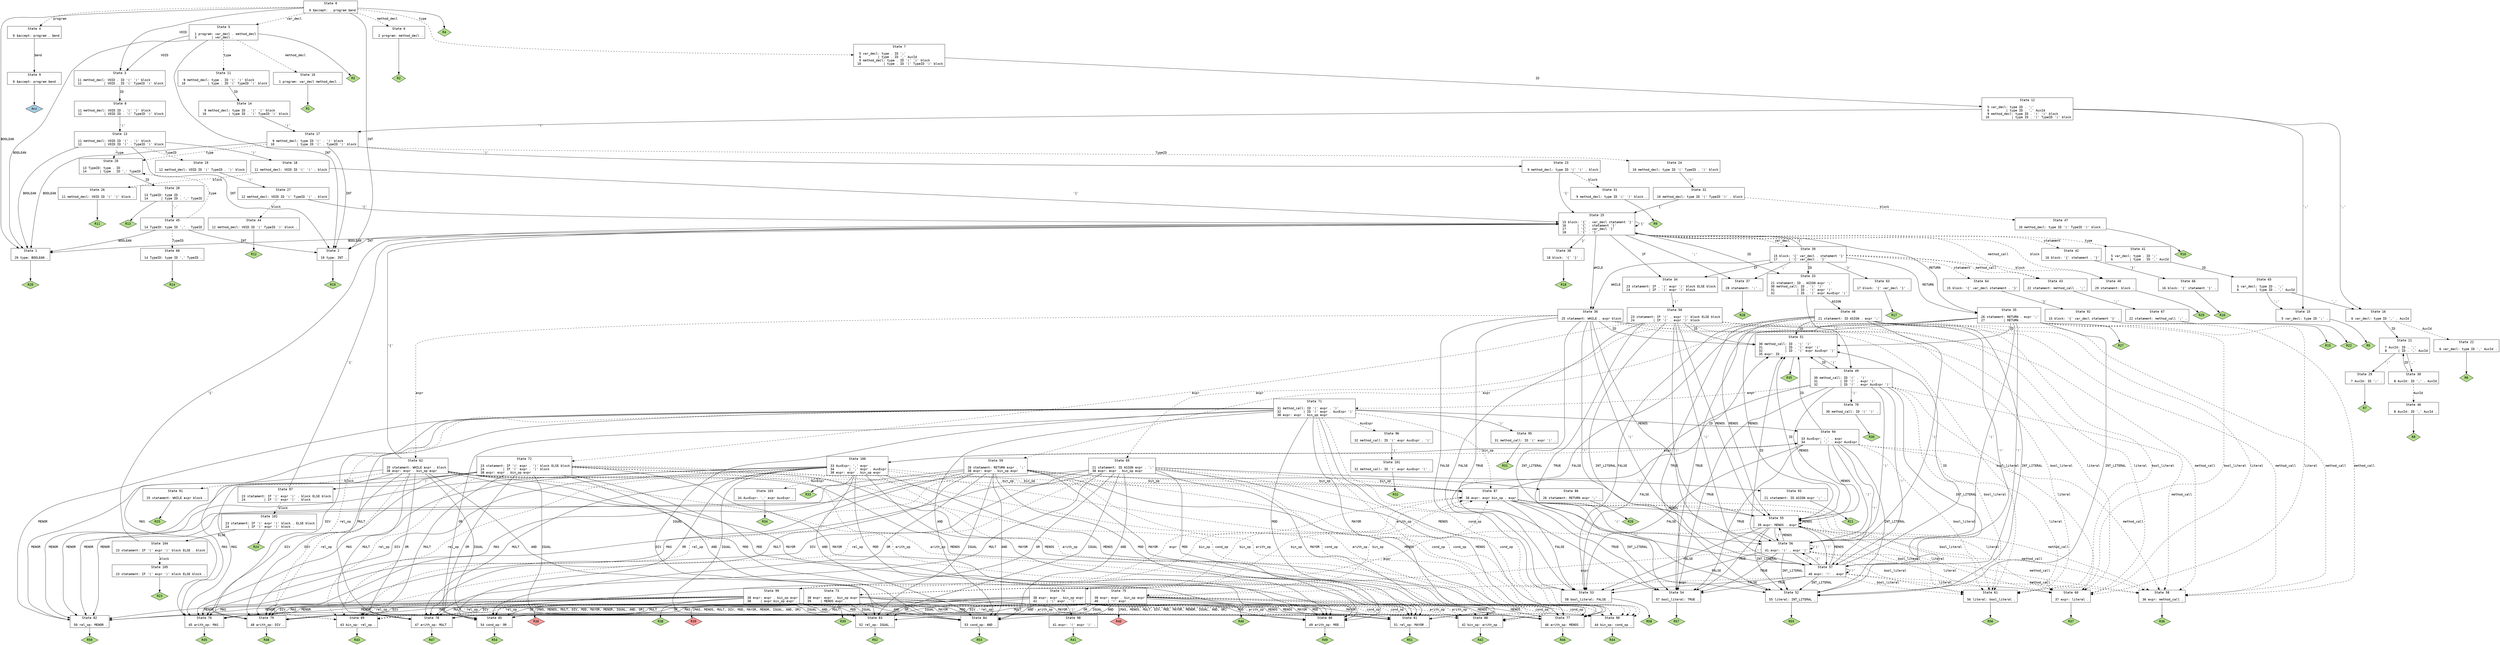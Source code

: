 // Generated by GNU Bison 3.0.4.
// Report bugs to <bug-bison@gnu.org>.
// Home page: <http://www.gnu.org/software/bison/>.

digraph "calc-sintaxis.y"
{
  node [fontname = courier, shape = box, colorscheme = paired6]
  edge [fontname = courier]

  0 [label="State 0\n\l  0 $accept: . program $end\l"]
  0 -> 1 [style=solid label="BOOLEAN"]
  0 -> 2 [style=solid label="INT"]
  0 -> 3 [style=solid label="VOID"]
  0 -> 4 [style=dashed label="program"]
  0 -> 5 [style=dashed label="var_decl"]
  0 -> 6 [style=dashed label="method_decl"]
  0 -> 7 [style=dashed label="type"]
  0 -> "0R4" [style=solid]
 "0R4" [label="R4", fillcolor=3, shape=diamond, style=filled]
  1 [label="State 1\n\l 20 type: BOOLEAN .\l"]
  1 -> "1R20" [style=solid]
 "1R20" [label="R20", fillcolor=3, shape=diamond, style=filled]
  2 [label="State 2\n\l 19 type: INT .\l"]
  2 -> "2R19" [style=solid]
 "2R19" [label="R19", fillcolor=3, shape=diamond, style=filled]
  3 [label="State 3\n\l 11 method_decl: VOID . ID '(' ')' block\l 12            | VOID . ID '(' TypeID ')' block\l"]
  3 -> 8 [style=solid label="ID"]
  4 [label="State 4\n\l  0 $accept: program . $end\l"]
  4 -> 9 [style=solid label="$end"]
  5 [label="State 5\n\l  1 program: var_decl . method_decl\l  3        | var_decl .\l"]
  5 -> 1 [style=solid label="BOOLEAN"]
  5 -> 2 [style=solid label="INT"]
  5 -> 3 [style=solid label="VOID"]
  5 -> 10 [style=dashed label="method_decl"]
  5 -> 11 [style=dashed label="type"]
  5 -> "5R3" [style=solid]
 "5R3" [label="R3", fillcolor=3, shape=diamond, style=filled]
  6 [label="State 6\n\l  2 program: method_decl .\l"]
  6 -> "6R2" [style=solid]
 "6R2" [label="R2", fillcolor=3, shape=diamond, style=filled]
  7 [label="State 7\n\l  5 var_decl: type . ID ';'\l  6         | type . ID ',' AuxId\l  9 method_decl: type . ID '(' ')' block\l 10            | type . ID '(' TypeID ')' block\l"]
  7 -> 12 [style=solid label="ID"]
  8 [label="State 8\n\l 11 method_decl: VOID ID . '(' ')' block\l 12            | VOID ID . '(' TypeID ')' block\l"]
  8 -> 13 [style=solid label="'('"]
  9 [label="State 9\n\l  0 $accept: program $end .\l"]
  9 -> "9R0" [style=solid]
 "9R0" [label="Acc", fillcolor=1, shape=diamond, style=filled]
  10 [label="State 10\n\l  1 program: var_decl method_decl .\l"]
  10 -> "10R1" [style=solid]
 "10R1" [label="R1", fillcolor=3, shape=diamond, style=filled]
  11 [label="State 11\n\l  9 method_decl: type . ID '(' ')' block\l 10            | type . ID '(' TypeID ')' block\l"]
  11 -> 14 [style=solid label="ID"]
  12 [label="State 12\n\l  5 var_decl: type ID . ';'\l  6         | type ID . ',' AuxId\l  9 method_decl: type ID . '(' ')' block\l 10            | type ID . '(' TypeID ')' block\l"]
  12 -> 15 [style=solid label="';'"]
  12 -> 16 [style=solid label="','"]
  12 -> 17 [style=solid label="'('"]
  13 [label="State 13\n\l 11 method_decl: VOID ID '(' . ')' block\l 12            | VOID ID '(' . TypeID ')' block\l"]
  13 -> 1 [style=solid label="BOOLEAN"]
  13 -> 2 [style=solid label="INT"]
  13 -> 18 [style=solid label="')'"]
  13 -> 19 [style=dashed label="TypeID"]
  13 -> 20 [style=dashed label="type"]
  14 [label="State 14\n\l  9 method_decl: type ID . '(' ')' block\l 10            | type ID . '(' TypeID ')' block\l"]
  14 -> 17 [style=solid label="'('"]
  15 [label="State 15\n\l  5 var_decl: type ID ';' .\l"]
  15 -> "15R5" [style=solid]
 "15R5" [label="R5", fillcolor=3, shape=diamond, style=filled]
  16 [label="State 16\n\l  6 var_decl: type ID ',' . AuxId\l"]
  16 -> 21 [style=solid label="ID"]
  16 -> 22 [style=dashed label="AuxId"]
  17 [label="State 17\n\l  9 method_decl: type ID '(' . ')' block\l 10            | type ID '(' . TypeID ')' block\l"]
  17 -> 1 [style=solid label="BOOLEAN"]
  17 -> 2 [style=solid label="INT"]
  17 -> 23 [style=solid label="')'"]
  17 -> 24 [style=dashed label="TypeID"]
  17 -> 20 [style=dashed label="type"]
  18 [label="State 18\n\l 11 method_decl: VOID ID '(' ')' . block\l"]
  18 -> 25 [style=solid label="'{'"]
  18 -> 26 [style=dashed label="block"]
  19 [label="State 19\n\l 12 method_decl: VOID ID '(' TypeID . ')' block\l"]
  19 -> 27 [style=solid label="')'"]
  20 [label="State 20\n\l 13 TypeID: type . ID\l 14       | type . ID ',' TypeID\l"]
  20 -> 28 [style=solid label="ID"]
  21 [label="State 21\n\l  7 AuxId: ID . ';'\l  8      | ID . ',' AuxId\l"]
  21 -> 29 [style=solid label="';'"]
  21 -> 30 [style=solid label="','"]
  22 [label="State 22\n\l  6 var_decl: type ID ',' AuxId .\l"]
  22 -> "22R6" [style=solid]
 "22R6" [label="R6", fillcolor=3, shape=diamond, style=filled]
  23 [label="State 23\n\l  9 method_decl: type ID '(' ')' . block\l"]
  23 -> 25 [style=solid label="'{'"]
  23 -> 31 [style=dashed label="block"]
  24 [label="State 24\n\l 10 method_decl: type ID '(' TypeID . ')' block\l"]
  24 -> 32 [style=solid label="')'"]
  25 [label="State 25\n\l 15 block: '{' . var_decl statament '}'\l 16      | '{' . statament '}'\l 17      | '{' . var_decl '}'\l 18      | '{' . '}'\l"]
  25 -> 33 [style=solid label="ID"]
  25 -> 1 [style=solid label="BOOLEAN"]
  25 -> 34 [style=solid label="IF"]
  25 -> 2 [style=solid label="INT"]
  25 -> 35 [style=solid label="RETURN"]
  25 -> 36 [style=solid label="WHILE"]
  25 -> 37 [style=solid label="';'"]
  25 -> 25 [style=solid label="'{'"]
  25 -> 38 [style=solid label="'}'"]
  25 -> 39 [style=dashed label="var_decl"]
  25 -> 40 [style=dashed label="block"]
  25 -> 41 [style=dashed label="type"]
  25 -> 42 [style=dashed label="statament"]
  25 -> 43 [style=dashed label="method_call"]
  26 [label="State 26\n\l 11 method_decl: VOID ID '(' ')' block .\l"]
  26 -> "26R11" [style=solid]
 "26R11" [label="R11", fillcolor=3, shape=diamond, style=filled]
  27 [label="State 27\n\l 12 method_decl: VOID ID '(' TypeID ')' . block\l"]
  27 -> 25 [style=solid label="'{'"]
  27 -> 44 [style=dashed label="block"]
  28 [label="State 28\n\l 13 TypeID: type ID .\l 14       | type ID . ',' TypeID\l"]
  28 -> 45 [style=solid label="','"]
  28 -> "28R13" [style=solid]
 "28R13" [label="R13", fillcolor=3, shape=diamond, style=filled]
  29 [label="State 29\n\l  7 AuxId: ID ';' .\l"]
  29 -> "29R7" [style=solid]
 "29R7" [label="R7", fillcolor=3, shape=diamond, style=filled]
  30 [label="State 30\n\l  8 AuxId: ID ',' . AuxId\l"]
  30 -> 21 [style=solid label="ID"]
  30 -> 46 [style=dashed label="AuxId"]
  31 [label="State 31\n\l  9 method_decl: type ID '(' ')' block .\l"]
  31 -> "31R9" [style=solid]
 "31R9" [label="R9", fillcolor=3, shape=diamond, style=filled]
  32 [label="State 32\n\l 10 method_decl: type ID '(' TypeID ')' . block\l"]
  32 -> 25 [style=solid label="'{'"]
  32 -> 47 [style=dashed label="block"]
  33 [label="State 33\n\l 21 statament: ID . ASIGN expr ';'\l 30 method_call: ID . '(' ')'\l 31            | ID . '(' expr ')'\l 32            | ID . '(' expr AuxExpr ')'\l"]
  33 -> 48 [style=solid label="ASIGN"]
  33 -> 49 [style=solid label="'('"]
  34 [label="State 34\n\l 23 statament: IF . '(' expr ')' block ELSE block\l 24          | IF . '(' expr ')' block\l"]
  34 -> 50 [style=solid label="'('"]
  35 [label="State 35\n\l 26 statament: RETURN . expr ';'\l 27          | RETURN .\l"]
  35 -> 51 [style=solid label="ID"]
  35 -> 52 [style=solid label="INT_LITERAL"]
  35 -> 53 [style=solid label="FALSE"]
  35 -> 54 [style=solid label="TRUE"]
  35 -> 55 [style=solid label="MENOS"]
  35 -> 56 [style=solid label="'('"]
  35 -> 57 [style=solid label="'!'"]
  35 -> 58 [style=dashed label="method_call"]
  35 -> 59 [style=dashed label="expr"]
  35 -> 60 [style=dashed label="literal"]
  35 -> 61 [style=dashed label="bool_literal"]
  35 -> "35R27" [style=solid]
 "35R27" [label="R27", fillcolor=3, shape=diamond, style=filled]
  36 [label="State 36\n\l 25 statament: WHILE . expr block\l"]
  36 -> 51 [style=solid label="ID"]
  36 -> 52 [style=solid label="INT_LITERAL"]
  36 -> 53 [style=solid label="FALSE"]
  36 -> 54 [style=solid label="TRUE"]
  36 -> 55 [style=solid label="MENOS"]
  36 -> 56 [style=solid label="'('"]
  36 -> 57 [style=solid label="'!'"]
  36 -> 58 [style=dashed label="method_call"]
  36 -> 62 [style=dashed label="expr"]
  36 -> 60 [style=dashed label="literal"]
  36 -> 61 [style=dashed label="bool_literal"]
  37 [label="State 37\n\l 28 statament: ';' .\l"]
  37 -> "37R28" [style=solid]
 "37R28" [label="R28", fillcolor=3, shape=diamond, style=filled]
  38 [label="State 38\n\l 18 block: '{' '}' .\l"]
  38 -> "38R18" [style=solid]
 "38R18" [label="R18", fillcolor=3, shape=diamond, style=filled]
  39 [label="State 39\n\l 15 block: '{' var_decl . statament '}'\l 17      | '{' var_decl . '}'\l"]
  39 -> 33 [style=solid label="ID"]
  39 -> 34 [style=solid label="IF"]
  39 -> 35 [style=solid label="RETURN"]
  39 -> 36 [style=solid label="WHILE"]
  39 -> 37 [style=solid label="';'"]
  39 -> 25 [style=solid label="'{'"]
  39 -> 63 [style=solid label="'}'"]
  39 -> 40 [style=dashed label="block"]
  39 -> 64 [style=dashed label="statament"]
  39 -> 43 [style=dashed label="method_call"]
  40 [label="State 40\n\l 29 statament: block .\l"]
  40 -> "40R29" [style=solid]
 "40R29" [label="R29", fillcolor=3, shape=diamond, style=filled]
  41 [label="State 41\n\l  5 var_decl: type . ID ';'\l  6         | type . ID ',' AuxId\l"]
  41 -> 65 [style=solid label="ID"]
  42 [label="State 42\n\l 16 block: '{' statament . '}'\l"]
  42 -> 66 [style=solid label="'}'"]
  43 [label="State 43\n\l 22 statament: method_call . ';'\l"]
  43 -> 67 [style=solid label="';'"]
  44 [label="State 44\n\l 12 method_decl: VOID ID '(' TypeID ')' block .\l"]
  44 -> "44R12" [style=solid]
 "44R12" [label="R12", fillcolor=3, shape=diamond, style=filled]
  45 [label="State 45\n\l 14 TypeID: type ID ',' . TypeID\l"]
  45 -> 1 [style=solid label="BOOLEAN"]
  45 -> 2 [style=solid label="INT"]
  45 -> 68 [style=dashed label="TypeID"]
  45 -> 20 [style=dashed label="type"]
  46 [label="State 46\n\l  8 AuxId: ID ',' AuxId .\l"]
  46 -> "46R8" [style=solid]
 "46R8" [label="R8", fillcolor=3, shape=diamond, style=filled]
  47 [label="State 47\n\l 10 method_decl: type ID '(' TypeID ')' block .\l"]
  47 -> "47R10" [style=solid]
 "47R10" [label="R10", fillcolor=3, shape=diamond, style=filled]
  48 [label="State 48\n\l 21 statament: ID ASIGN . expr ';'\l"]
  48 -> 51 [style=solid label="ID"]
  48 -> 52 [style=solid label="INT_LITERAL"]
  48 -> 53 [style=solid label="FALSE"]
  48 -> 54 [style=solid label="TRUE"]
  48 -> 55 [style=solid label="MENOS"]
  48 -> 56 [style=solid label="'('"]
  48 -> 57 [style=solid label="'!'"]
  48 -> 58 [style=dashed label="method_call"]
  48 -> 69 [style=dashed label="expr"]
  48 -> 60 [style=dashed label="literal"]
  48 -> 61 [style=dashed label="bool_literal"]
  49 [label="State 49\n\l 30 method_call: ID '(' . ')'\l 31            | ID '(' . expr ')'\l 32            | ID '(' . expr AuxExpr ')'\l"]
  49 -> 51 [style=solid label="ID"]
  49 -> 52 [style=solid label="INT_LITERAL"]
  49 -> 53 [style=solid label="FALSE"]
  49 -> 54 [style=solid label="TRUE"]
  49 -> 55 [style=solid label="MENOS"]
  49 -> 56 [style=solid label="'('"]
  49 -> 70 [style=solid label="')'"]
  49 -> 57 [style=solid label="'!'"]
  49 -> 58 [style=dashed label="method_call"]
  49 -> 71 [style=dashed label="expr"]
  49 -> 60 [style=dashed label="literal"]
  49 -> 61 [style=dashed label="bool_literal"]
  50 [label="State 50\n\l 23 statament: IF '(' . expr ')' block ELSE block\l 24          | IF '(' . expr ')' block\l"]
  50 -> 51 [style=solid label="ID"]
  50 -> 52 [style=solid label="INT_LITERAL"]
  50 -> 53 [style=solid label="FALSE"]
  50 -> 54 [style=solid label="TRUE"]
  50 -> 55 [style=solid label="MENOS"]
  50 -> 56 [style=solid label="'('"]
  50 -> 57 [style=solid label="'!'"]
  50 -> 58 [style=dashed label="method_call"]
  50 -> 72 [style=dashed label="expr"]
  50 -> 60 [style=dashed label="literal"]
  50 -> 61 [style=dashed label="bool_literal"]
  51 [label="State 51\n\l 30 method_call: ID . '(' ')'\l 31            | ID . '(' expr ')'\l 32            | ID . '(' expr AuxExpr ')'\l 35 expr: ID .\l"]
  51 -> 49 [style=solid label="'('"]
  51 -> "51R35" [style=solid]
 "51R35" [label="R35", fillcolor=3, shape=diamond, style=filled]
  52 [label="State 52\n\l 55 literal: INT_LITERAL .\l"]
  52 -> "52R55" [style=solid]
 "52R55" [label="R55", fillcolor=3, shape=diamond, style=filled]
  53 [label="State 53\n\l 58 bool_literal: FALSE .\l"]
  53 -> "53R58" [style=solid]
 "53R58" [label="R58", fillcolor=3, shape=diamond, style=filled]
  54 [label="State 54\n\l 57 bool_literal: TRUE .\l"]
  54 -> "54R57" [style=solid]
 "54R57" [label="R57", fillcolor=3, shape=diamond, style=filled]
  55 [label="State 55\n\l 39 expr: MENOS . expr\l"]
  55 -> 51 [style=solid label="ID"]
  55 -> 52 [style=solid label="INT_LITERAL"]
  55 -> 53 [style=solid label="FALSE"]
  55 -> 54 [style=solid label="TRUE"]
  55 -> 55 [style=solid label="MENOS"]
  55 -> 56 [style=solid label="'('"]
  55 -> 57 [style=solid label="'!'"]
  55 -> 58 [style=dashed label="method_call"]
  55 -> 73 [style=dashed label="expr"]
  55 -> 60 [style=dashed label="literal"]
  55 -> 61 [style=dashed label="bool_literal"]
  56 [label="State 56\n\l 41 expr: '(' . expr ')'\l"]
  56 -> 51 [style=solid label="ID"]
  56 -> 52 [style=solid label="INT_LITERAL"]
  56 -> 53 [style=solid label="FALSE"]
  56 -> 54 [style=solid label="TRUE"]
  56 -> 55 [style=solid label="MENOS"]
  56 -> 56 [style=solid label="'('"]
  56 -> 57 [style=solid label="'!'"]
  56 -> 58 [style=dashed label="method_call"]
  56 -> 74 [style=dashed label="expr"]
  56 -> 60 [style=dashed label="literal"]
  56 -> 61 [style=dashed label="bool_literal"]
  57 [label="State 57\n\l 40 expr: '!' . expr\l"]
  57 -> 51 [style=solid label="ID"]
  57 -> 52 [style=solid label="INT_LITERAL"]
  57 -> 53 [style=solid label="FALSE"]
  57 -> 54 [style=solid label="TRUE"]
  57 -> 55 [style=solid label="MENOS"]
  57 -> 56 [style=solid label="'('"]
  57 -> 57 [style=solid label="'!'"]
  57 -> 58 [style=dashed label="method_call"]
  57 -> 75 [style=dashed label="expr"]
  57 -> 60 [style=dashed label="literal"]
  57 -> 61 [style=dashed label="bool_literal"]
  58 [label="State 58\n\l 36 expr: method_call .\l"]
  58 -> "58R36" [style=solid]
 "58R36" [label="R36", fillcolor=3, shape=diamond, style=filled]
  59 [label="State 59\n\l 26 statament: RETURN expr . ';'\l 38 expr: expr . bin_op expr\l"]
  59 -> 76 [style=solid label="MAS"]
  59 -> 77 [style=solid label="MENOS"]
  59 -> 78 [style=solid label="MULT"]
  59 -> 79 [style=solid label="DIV"]
  59 -> 80 [style=solid label="MOD"]
  59 -> 81 [style=solid label="MAYOR"]
  59 -> 82 [style=solid label="MENOR"]
  59 -> 83 [style=solid label="IGUAL"]
  59 -> 84 [style=solid label="AND"]
  59 -> 85 [style=solid label="OR"]
  59 -> 86 [style=solid label="';'"]
  59 -> 87 [style=dashed label="bin_op"]
  59 -> 88 [style=dashed label="arith_op"]
  59 -> 89 [style=dashed label="rel_op"]
  59 -> 90 [style=dashed label="cond_op"]
  60 [label="State 60\n\l 37 expr: literal .\l"]
  60 -> "60R37" [style=solid]
 "60R37" [label="R37", fillcolor=3, shape=diamond, style=filled]
  61 [label="State 61\n\l 56 literal: bool_literal .\l"]
  61 -> "61R56" [style=solid]
 "61R56" [label="R56", fillcolor=3, shape=diamond, style=filled]
  62 [label="State 62\n\l 25 statament: WHILE expr . block\l 38 expr: expr . bin_op expr\l"]
  62 -> 76 [style=solid label="MAS"]
  62 -> 77 [style=solid label="MENOS"]
  62 -> 78 [style=solid label="MULT"]
  62 -> 79 [style=solid label="DIV"]
  62 -> 80 [style=solid label="MOD"]
  62 -> 81 [style=solid label="MAYOR"]
  62 -> 82 [style=solid label="MENOR"]
  62 -> 83 [style=solid label="IGUAL"]
  62 -> 84 [style=solid label="AND"]
  62 -> 85 [style=solid label="OR"]
  62 -> 25 [style=solid label="'{'"]
  62 -> 91 [style=dashed label="block"]
  62 -> 87 [style=dashed label="bin_op"]
  62 -> 88 [style=dashed label="arith_op"]
  62 -> 89 [style=dashed label="rel_op"]
  62 -> 90 [style=dashed label="cond_op"]
  63 [label="State 63\n\l 17 block: '{' var_decl '}' .\l"]
  63 -> "63R17" [style=solid]
 "63R17" [label="R17", fillcolor=3, shape=diamond, style=filled]
  64 [label="State 64\n\l 15 block: '{' var_decl statament . '}'\l"]
  64 -> 92 [style=solid label="'}'"]
  65 [label="State 65\n\l  5 var_decl: type ID . ';'\l  6         | type ID . ',' AuxId\l"]
  65 -> 15 [style=solid label="';'"]
  65 -> 16 [style=solid label="','"]
  66 [label="State 66\n\l 16 block: '{' statament '}' .\l"]
  66 -> "66R16" [style=solid]
 "66R16" [label="R16", fillcolor=3, shape=diamond, style=filled]
  67 [label="State 67\n\l 22 statament: method_call ';' .\l"]
  67 -> "67R22" [style=solid]
 "67R22" [label="R22", fillcolor=3, shape=diamond, style=filled]
  68 [label="State 68\n\l 14 TypeID: type ID ',' TypeID .\l"]
  68 -> "68R14" [style=solid]
 "68R14" [label="R14", fillcolor=3, shape=diamond, style=filled]
  69 [label="State 69\n\l 21 statament: ID ASIGN expr . ';'\l 38 expr: expr . bin_op expr\l"]
  69 -> 76 [style=solid label="MAS"]
  69 -> 77 [style=solid label="MENOS"]
  69 -> 78 [style=solid label="MULT"]
  69 -> 79 [style=solid label="DIV"]
  69 -> 80 [style=solid label="MOD"]
  69 -> 81 [style=solid label="MAYOR"]
  69 -> 82 [style=solid label="MENOR"]
  69 -> 83 [style=solid label="IGUAL"]
  69 -> 84 [style=solid label="AND"]
  69 -> 85 [style=solid label="OR"]
  69 -> 93 [style=solid label="';'"]
  69 -> 87 [style=dashed label="bin_op"]
  69 -> 88 [style=dashed label="arith_op"]
  69 -> 89 [style=dashed label="rel_op"]
  69 -> 90 [style=dashed label="cond_op"]
  70 [label="State 70\n\l 30 method_call: ID '(' ')' .\l"]
  70 -> "70R30" [style=solid]
 "70R30" [label="R30", fillcolor=3, shape=diamond, style=filled]
  71 [label="State 71\n\l 31 method_call: ID '(' expr . ')'\l 32            | ID '(' expr . AuxExpr ')'\l 38 expr: expr . bin_op expr\l"]
  71 -> 76 [style=solid label="MAS"]
  71 -> 77 [style=solid label="MENOS"]
  71 -> 78 [style=solid label="MULT"]
  71 -> 79 [style=solid label="DIV"]
  71 -> 80 [style=solid label="MOD"]
  71 -> 81 [style=solid label="MAYOR"]
  71 -> 82 [style=solid label="MENOR"]
  71 -> 83 [style=solid label="IGUAL"]
  71 -> 84 [style=solid label="AND"]
  71 -> 85 [style=solid label="OR"]
  71 -> 94 [style=solid label="','"]
  71 -> 95 [style=solid label="')'"]
  71 -> 96 [style=dashed label="AuxExpr"]
  71 -> 87 [style=dashed label="bin_op"]
  71 -> 88 [style=dashed label="arith_op"]
  71 -> 89 [style=dashed label="rel_op"]
  71 -> 90 [style=dashed label="cond_op"]
  72 [label="State 72\n\l 23 statament: IF '(' expr . ')' block ELSE block\l 24          | IF '(' expr . ')' block\l 38 expr: expr . bin_op expr\l"]
  72 -> 76 [style=solid label="MAS"]
  72 -> 77 [style=solid label="MENOS"]
  72 -> 78 [style=solid label="MULT"]
  72 -> 79 [style=solid label="DIV"]
  72 -> 80 [style=solid label="MOD"]
  72 -> 81 [style=solid label="MAYOR"]
  72 -> 82 [style=solid label="MENOR"]
  72 -> 83 [style=solid label="IGUAL"]
  72 -> 84 [style=solid label="AND"]
  72 -> 85 [style=solid label="OR"]
  72 -> 97 [style=solid label="')'"]
  72 -> 87 [style=dashed label="bin_op"]
  72 -> 88 [style=dashed label="arith_op"]
  72 -> 89 [style=dashed label="rel_op"]
  72 -> 90 [style=dashed label="cond_op"]
  73 [label="State 73\n\l 38 expr: expr . bin_op expr\l 39     | MENOS expr .\l"]
  73 -> 76 [style=solid label="MAS"]
  73 -> 77 [style=solid label="MENOS"]
  73 -> 78 [style=solid label="MULT"]
  73 -> 79 [style=solid label="DIV"]
  73 -> 80 [style=solid label="MOD"]
  73 -> 81 [style=solid label="MAYOR"]
  73 -> 82 [style=solid label="MENOR"]
  73 -> 83 [style=solid label="IGUAL"]
  73 -> 84 [style=solid label="AND"]
  73 -> 85 [style=solid label="OR"]
  73 -> 87 [style=dashed label="bin_op"]
  73 -> 88 [style=dashed label="arith_op"]
  73 -> 89 [style=dashed label="rel_op"]
  73 -> 90 [style=dashed label="cond_op"]
  73 -> "73R39d" [label="[MAS, MENOS, MULT, DIV, MOD, MAYOR, MENOR, IGUAL, AND, OR]", style=solid]
 "73R39d" [label="R39", fillcolor=5, shape=diamond, style=filled]
  73 -> "73R39" [style=solid]
 "73R39" [label="R39", fillcolor=3, shape=diamond, style=filled]
  74 [label="State 74\n\l 38 expr: expr . bin_op expr\l 41     | '(' expr . ')'\l"]
  74 -> 76 [style=solid label="MAS"]
  74 -> 77 [style=solid label="MENOS"]
  74 -> 78 [style=solid label="MULT"]
  74 -> 79 [style=solid label="DIV"]
  74 -> 80 [style=solid label="MOD"]
  74 -> 81 [style=solid label="MAYOR"]
  74 -> 82 [style=solid label="MENOR"]
  74 -> 83 [style=solid label="IGUAL"]
  74 -> 84 [style=solid label="AND"]
  74 -> 85 [style=solid label="OR"]
  74 -> 98 [style=solid label="')'"]
  74 -> 87 [style=dashed label="bin_op"]
  74 -> 88 [style=dashed label="arith_op"]
  74 -> 89 [style=dashed label="rel_op"]
  74 -> 90 [style=dashed label="cond_op"]
  75 [label="State 75\n\l 38 expr: expr . bin_op expr\l 40     | '!' expr .\l"]
  75 -> 76 [style=solid label="MAS"]
  75 -> 77 [style=solid label="MENOS"]
  75 -> 78 [style=solid label="MULT"]
  75 -> 79 [style=solid label="DIV"]
  75 -> 80 [style=solid label="MOD"]
  75 -> 81 [style=solid label="MAYOR"]
  75 -> 82 [style=solid label="MENOR"]
  75 -> 83 [style=solid label="IGUAL"]
  75 -> 84 [style=solid label="AND"]
  75 -> 85 [style=solid label="OR"]
  75 -> 87 [style=dashed label="bin_op"]
  75 -> 88 [style=dashed label="arith_op"]
  75 -> 89 [style=dashed label="rel_op"]
  75 -> 90 [style=dashed label="cond_op"]
  75 -> "75R40d" [label="[MAS, MENOS, MULT, DIV, MOD, MAYOR, MENOR, IGUAL, AND, OR]", style=solid]
 "75R40d" [label="R40", fillcolor=5, shape=diamond, style=filled]
  75 -> "75R40" [style=solid]
 "75R40" [label="R40", fillcolor=3, shape=diamond, style=filled]
  76 [label="State 76\n\l 45 arith_op: MAS .\l"]
  76 -> "76R45" [style=solid]
 "76R45" [label="R45", fillcolor=3, shape=diamond, style=filled]
  77 [label="State 77\n\l 46 arith_op: MENOS .\l"]
  77 -> "77R46" [style=solid]
 "77R46" [label="R46", fillcolor=3, shape=diamond, style=filled]
  78 [label="State 78\n\l 47 arith_op: MULT .\l"]
  78 -> "78R47" [style=solid]
 "78R47" [label="R47", fillcolor=3, shape=diamond, style=filled]
  79 [label="State 79\n\l 48 arith_op: DIV .\l"]
  79 -> "79R48" [style=solid]
 "79R48" [label="R48", fillcolor=3, shape=diamond, style=filled]
  80 [label="State 80\n\l 49 arith_op: MOD .\l"]
  80 -> "80R49" [style=solid]
 "80R49" [label="R49", fillcolor=3, shape=diamond, style=filled]
  81 [label="State 81\n\l 51 rel_op: MAYOR .\l"]
  81 -> "81R51" [style=solid]
 "81R51" [label="R51", fillcolor=3, shape=diamond, style=filled]
  82 [label="State 82\n\l 50 rel_op: MENOR .\l"]
  82 -> "82R50" [style=solid]
 "82R50" [label="R50", fillcolor=3, shape=diamond, style=filled]
  83 [label="State 83\n\l 52 rel_op: IGUAL .\l"]
  83 -> "83R52" [style=solid]
 "83R52" [label="R52", fillcolor=3, shape=diamond, style=filled]
  84 [label="State 84\n\l 53 cond_op: AND .\l"]
  84 -> "84R53" [style=solid]
 "84R53" [label="R53", fillcolor=3, shape=diamond, style=filled]
  85 [label="State 85\n\l 54 cond_op: OR .\l"]
  85 -> "85R54" [style=solid]
 "85R54" [label="R54", fillcolor=3, shape=diamond, style=filled]
  86 [label="State 86\n\l 26 statament: RETURN expr ';' .\l"]
  86 -> "86R26" [style=solid]
 "86R26" [label="R26", fillcolor=3, shape=diamond, style=filled]
  87 [label="State 87\n\l 38 expr: expr bin_op . expr\l"]
  87 -> 51 [style=solid label="ID"]
  87 -> 52 [style=solid label="INT_LITERAL"]
  87 -> 53 [style=solid label="FALSE"]
  87 -> 54 [style=solid label="TRUE"]
  87 -> 55 [style=solid label="MENOS"]
  87 -> 56 [style=solid label="'('"]
  87 -> 57 [style=solid label="'!'"]
  87 -> 58 [style=dashed label="method_call"]
  87 -> 99 [style=dashed label="expr"]
  87 -> 60 [style=dashed label="literal"]
  87 -> 61 [style=dashed label="bool_literal"]
  88 [label="State 88\n\l 42 bin_op: arith_op .\l"]
  88 -> "88R42" [style=solid]
 "88R42" [label="R42", fillcolor=3, shape=diamond, style=filled]
  89 [label="State 89\n\l 43 bin_op: rel_op .\l"]
  89 -> "89R43" [style=solid]
 "89R43" [label="R43", fillcolor=3, shape=diamond, style=filled]
  90 [label="State 90\n\l 44 bin_op: cond_op .\l"]
  90 -> "90R44" [style=solid]
 "90R44" [label="R44", fillcolor=3, shape=diamond, style=filled]
  91 [label="State 91\n\l 25 statament: WHILE expr block .\l"]
  91 -> "91R25" [style=solid]
 "91R25" [label="R25", fillcolor=3, shape=diamond, style=filled]
  92 [label="State 92\n\l 15 block: '{' var_decl statament '}' .\l"]
  92 -> "92R15" [style=solid]
 "92R15" [label="R15", fillcolor=3, shape=diamond, style=filled]
  93 [label="State 93\n\l 21 statament: ID ASIGN expr ';' .\l"]
  93 -> "93R21" [style=solid]
 "93R21" [label="R21", fillcolor=3, shape=diamond, style=filled]
  94 [label="State 94\n\l 33 AuxExpr: ',' . expr\l 34        | ',' . expr AuxExpr\l"]
  94 -> 51 [style=solid label="ID"]
  94 -> 52 [style=solid label="INT_LITERAL"]
  94 -> 53 [style=solid label="FALSE"]
  94 -> 54 [style=solid label="TRUE"]
  94 -> 55 [style=solid label="MENOS"]
  94 -> 56 [style=solid label="'('"]
  94 -> 57 [style=solid label="'!'"]
  94 -> 58 [style=dashed label="method_call"]
  94 -> 100 [style=dashed label="expr"]
  94 -> 60 [style=dashed label="literal"]
  94 -> 61 [style=dashed label="bool_literal"]
  95 [label="State 95\n\l 31 method_call: ID '(' expr ')' .\l"]
  95 -> "95R31" [style=solid]
 "95R31" [label="R31", fillcolor=3, shape=diamond, style=filled]
  96 [label="State 96\n\l 32 method_call: ID '(' expr AuxExpr . ')'\l"]
  96 -> 101 [style=solid label="')'"]
  97 [label="State 97\n\l 23 statament: IF '(' expr ')' . block ELSE block\l 24          | IF '(' expr ')' . block\l"]
  97 -> 25 [style=solid label="'{'"]
  97 -> 102 [style=dashed label="block"]
  98 [label="State 98\n\l 41 expr: '(' expr ')' .\l"]
  98 -> "98R41" [style=solid]
 "98R41" [label="R41", fillcolor=3, shape=diamond, style=filled]
  99 [label="State 99\n\l 38 expr: expr . bin_op expr\l 38     | expr bin_op expr .\l"]
  99 -> 76 [style=solid label="MAS"]
  99 -> 77 [style=solid label="MENOS"]
  99 -> 78 [style=solid label="MULT"]
  99 -> 79 [style=solid label="DIV"]
  99 -> 80 [style=solid label="MOD"]
  99 -> 81 [style=solid label="MAYOR"]
  99 -> 82 [style=solid label="MENOR"]
  99 -> 83 [style=solid label="IGUAL"]
  99 -> 84 [style=solid label="AND"]
  99 -> 85 [style=solid label="OR"]
  99 -> 87 [style=dashed label="bin_op"]
  99 -> 88 [style=dashed label="arith_op"]
  99 -> 89 [style=dashed label="rel_op"]
  99 -> 90 [style=dashed label="cond_op"]
  99 -> "99R38d" [label="[MAS, MENOS, MULT, DIV, MOD, MAYOR, MENOR, IGUAL, AND, OR]", style=solid]
 "99R38d" [label="R38", fillcolor=5, shape=diamond, style=filled]
  99 -> "99R38" [style=solid]
 "99R38" [label="R38", fillcolor=3, shape=diamond, style=filled]
  100 [label="State 100\n\l 33 AuxExpr: ',' expr .\l 34        | ',' expr . AuxExpr\l 38 expr: expr . bin_op expr\l"]
  100 -> 76 [style=solid label="MAS"]
  100 -> 77 [style=solid label="MENOS"]
  100 -> 78 [style=solid label="MULT"]
  100 -> 79 [style=solid label="DIV"]
  100 -> 80 [style=solid label="MOD"]
  100 -> 81 [style=solid label="MAYOR"]
  100 -> 82 [style=solid label="MENOR"]
  100 -> 83 [style=solid label="IGUAL"]
  100 -> 84 [style=solid label="AND"]
  100 -> 85 [style=solid label="OR"]
  100 -> 94 [style=solid label="','"]
  100 -> 103 [style=dashed label="AuxExpr"]
  100 -> 87 [style=dashed label="bin_op"]
  100 -> 88 [style=dashed label="arith_op"]
  100 -> 89 [style=dashed label="rel_op"]
  100 -> 90 [style=dashed label="cond_op"]
  100 -> "100R33" [style=solid]
 "100R33" [label="R33", fillcolor=3, shape=diamond, style=filled]
  101 [label="State 101\n\l 32 method_call: ID '(' expr AuxExpr ')' .\l"]
  101 -> "101R32" [style=solid]
 "101R32" [label="R32", fillcolor=3, shape=diamond, style=filled]
  102 [label="State 102\n\l 23 statament: IF '(' expr ')' block . ELSE block\l 24          | IF '(' expr ')' block .\l"]
  102 -> 104 [style=solid label="ELSE"]
  102 -> "102R24" [style=solid]
 "102R24" [label="R24", fillcolor=3, shape=diamond, style=filled]
  103 [label="State 103\n\l 34 AuxExpr: ',' expr AuxExpr .\l"]
  103 -> "103R34" [style=solid]
 "103R34" [label="R34", fillcolor=3, shape=diamond, style=filled]
  104 [label="State 104\n\l 23 statament: IF '(' expr ')' block ELSE . block\l"]
  104 -> 25 [style=solid label="'{'"]
  104 -> 105 [style=dashed label="block"]
  105 [label="State 105\n\l 23 statament: IF '(' expr ')' block ELSE block .\l"]
  105 -> "105R23" [style=solid]
 "105R23" [label="R23", fillcolor=3, shape=diamond, style=filled]
}
